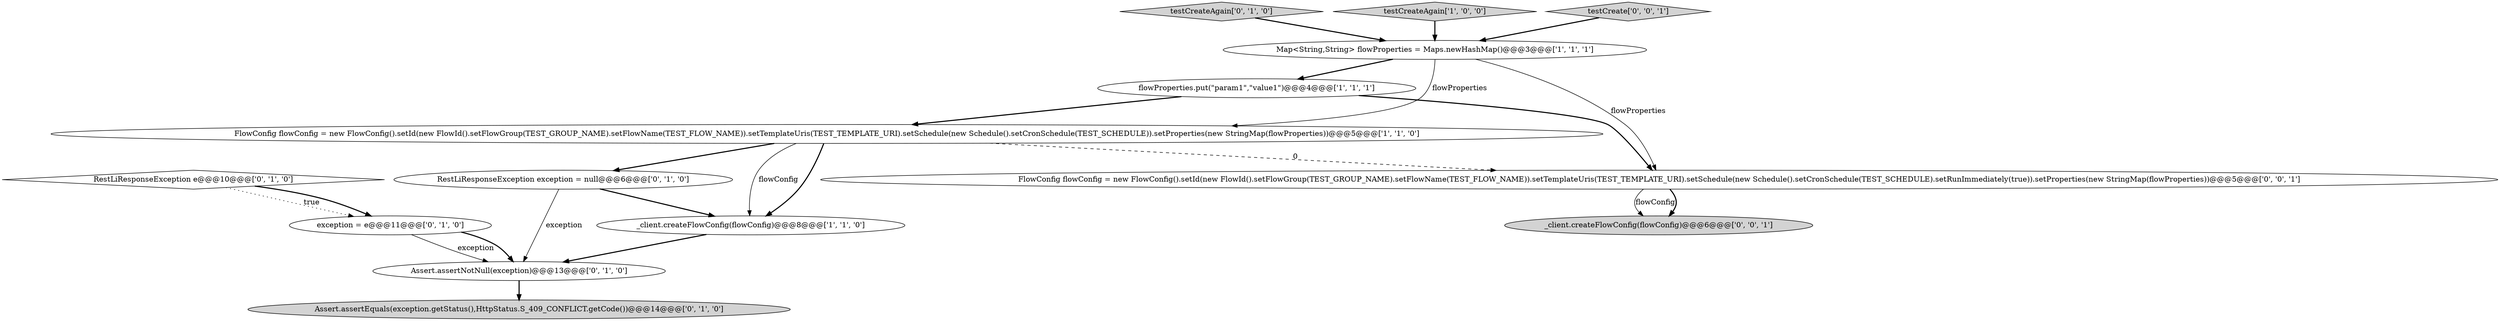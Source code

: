digraph {
5 [style = filled, label = "testCreateAgain['0', '1', '0']", fillcolor = lightgray, shape = diamond image = "AAA0AAABBB2BBB"];
0 [style = filled, label = "flowProperties.put(\"param1\",\"value1\")@@@4@@@['1', '1', '1']", fillcolor = white, shape = ellipse image = "AAA0AAABBB1BBB"];
6 [style = filled, label = "exception = e@@@11@@@['0', '1', '0']", fillcolor = white, shape = ellipse image = "AAA0AAABBB2BBB"];
9 [style = filled, label = "Assert.assertNotNull(exception)@@@13@@@['0', '1', '0']", fillcolor = white, shape = ellipse image = "AAA1AAABBB2BBB"];
7 [style = filled, label = "RestLiResponseException exception = null@@@6@@@['0', '1', '0']", fillcolor = white, shape = ellipse image = "AAA1AAABBB2BBB"];
2 [style = filled, label = "_client.createFlowConfig(flowConfig)@@@8@@@['1', '1', '0']", fillcolor = white, shape = ellipse image = "AAA0AAABBB1BBB"];
1 [style = filled, label = "FlowConfig flowConfig = new FlowConfig().setId(new FlowId().setFlowGroup(TEST_GROUP_NAME).setFlowName(TEST_FLOW_NAME)).setTemplateUris(TEST_TEMPLATE_URI).setSchedule(new Schedule().setCronSchedule(TEST_SCHEDULE)).setProperties(new StringMap(flowProperties))@@@5@@@['1', '1', '0']", fillcolor = white, shape = ellipse image = "AAA0AAABBB1BBB"];
13 [style = filled, label = "FlowConfig flowConfig = new FlowConfig().setId(new FlowId().setFlowGroup(TEST_GROUP_NAME).setFlowName(TEST_FLOW_NAME)).setTemplateUris(TEST_TEMPLATE_URI).setSchedule(new Schedule().setCronSchedule(TEST_SCHEDULE).setRunImmediately(true)).setProperties(new StringMap(flowProperties))@@@5@@@['0', '0', '1']", fillcolor = white, shape = ellipse image = "AAA0AAABBB3BBB"];
8 [style = filled, label = "RestLiResponseException e@@@10@@@['0', '1', '0']", fillcolor = white, shape = diamond image = "AAA0AAABBB2BBB"];
3 [style = filled, label = "testCreateAgain['1', '0', '0']", fillcolor = lightgray, shape = diamond image = "AAA0AAABBB1BBB"];
11 [style = filled, label = "testCreate['0', '0', '1']", fillcolor = lightgray, shape = diamond image = "AAA0AAABBB3BBB"];
12 [style = filled, label = "_client.createFlowConfig(flowConfig)@@@6@@@['0', '0', '1']", fillcolor = lightgray, shape = ellipse image = "AAA0AAABBB3BBB"];
4 [style = filled, label = "Map<String,String> flowProperties = Maps.newHashMap()@@@3@@@['1', '1', '1']", fillcolor = white, shape = ellipse image = "AAA0AAABBB1BBB"];
10 [style = filled, label = "Assert.assertEquals(exception.getStatus(),HttpStatus.S_409_CONFLICT.getCode())@@@14@@@['0', '1', '0']", fillcolor = lightgray, shape = ellipse image = "AAA1AAABBB2BBB"];
13->12 [style = solid, label="flowConfig"];
4->13 [style = solid, label="flowProperties"];
7->9 [style = solid, label="exception"];
11->4 [style = bold, label=""];
1->2 [style = solid, label="flowConfig"];
8->6 [style = dotted, label="true"];
6->9 [style = solid, label="exception"];
8->6 [style = bold, label=""];
0->13 [style = bold, label=""];
0->1 [style = bold, label=""];
5->4 [style = bold, label=""];
1->13 [style = dashed, label="0"];
6->9 [style = bold, label=""];
2->9 [style = bold, label=""];
13->12 [style = bold, label=""];
1->7 [style = bold, label=""];
1->2 [style = bold, label=""];
3->4 [style = bold, label=""];
4->1 [style = solid, label="flowProperties"];
4->0 [style = bold, label=""];
9->10 [style = bold, label=""];
7->2 [style = bold, label=""];
}
